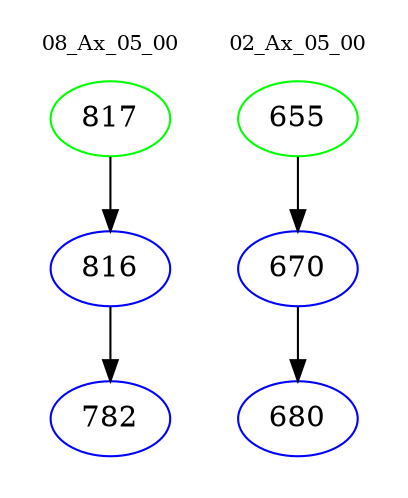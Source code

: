 digraph{
subgraph cluster_0 {
color = white
label = "08_Ax_05_00";
fontsize=10;
T0_817 [label="817", color="green"]
T0_817 -> T0_816 [color="black"]
T0_816 [label="816", color="blue"]
T0_816 -> T0_782 [color="black"]
T0_782 [label="782", color="blue"]
}
subgraph cluster_1 {
color = white
label = "02_Ax_05_00";
fontsize=10;
T1_655 [label="655", color="green"]
T1_655 -> T1_670 [color="black"]
T1_670 [label="670", color="blue"]
T1_670 -> T1_680 [color="black"]
T1_680 [label="680", color="blue"]
}
}
